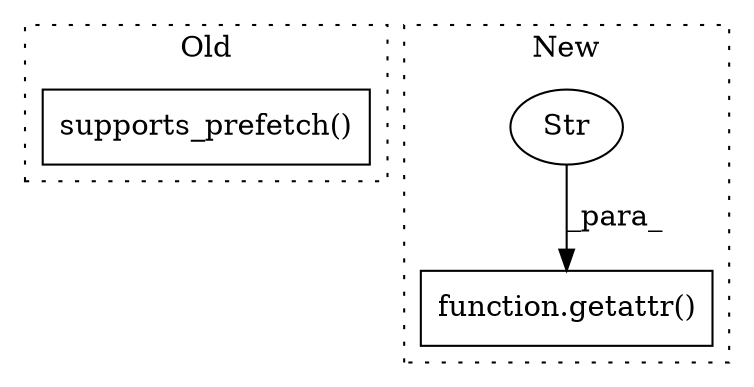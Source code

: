digraph G {
subgraph cluster0 {
1 [label="supports_prefetch()" a="75" s="6614" l="36" shape="box"];
label = "Old";
style="dotted";
}
subgraph cluster1 {
2 [label="function.getattr()" a="75" s="6532,6584" l="8,1" shape="box"];
3 [label="Str" a="66" s="6558" l="19" shape="ellipse"];
label = "New";
style="dotted";
}
3 -> 2 [label="_para_"];
}